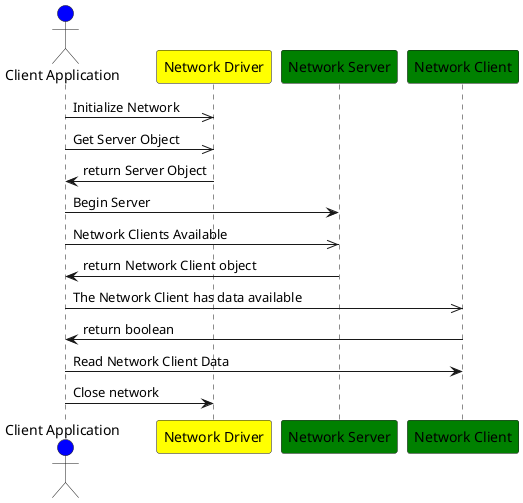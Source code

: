 @startuml
actor "Client Application" as client #blue
participant "Network Driver" as netDrv #yellow
participant "Network Server" as netServer #green
participant "Network Client" as netClient #green
client ->> netDrv : Initialize Network
client ->> netDrv : Get Server Object
netDrv -> client : return Server Object
client -> netServer : Begin Server
client ->> netServer: Network Clients Available
netServer -> client : return Network Client object
client ->> netClient : The Network Client has data available
netClient -> client : return boolean
client -> netClient : Read Network Client Data
client -> netDrv : Close network
@enduml